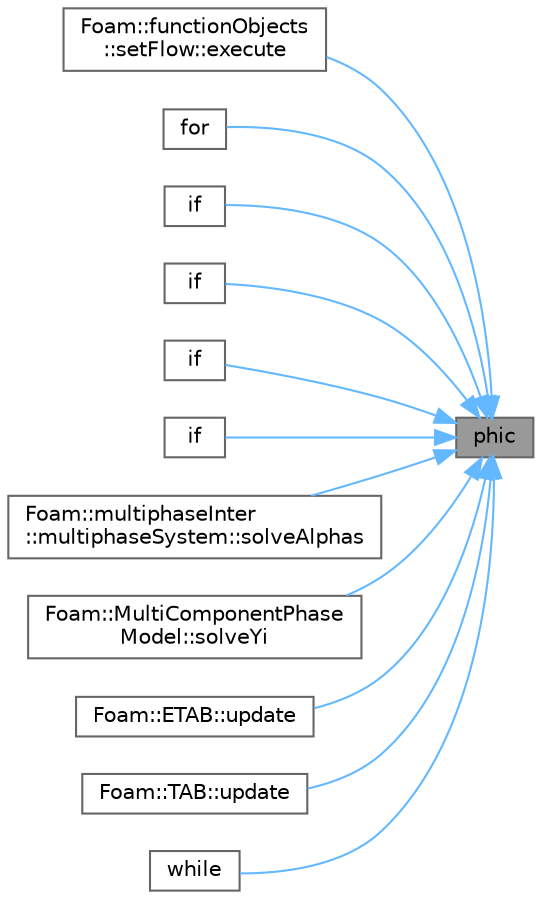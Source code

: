 digraph "phic"
{
 // LATEX_PDF_SIZE
  bgcolor="transparent";
  edge [fontname=Helvetica,fontsize=10,labelfontname=Helvetica,labelfontsize=10];
  node [fontname=Helvetica,fontsize=10,shape=box,height=0.2,width=0.4];
  rankdir="RL";
  Node1 [id="Node000001",label="phic",height=0.2,width=0.4,color="gray40", fillcolor="grey60", style="filled", fontcolor="black",tooltip=" "];
  Node1 -> Node2 [id="edge1_Node000001_Node000002",dir="back",color="steelblue1",style="solid",tooltip=" "];
  Node2 [id="Node000002",label="Foam::functionObjects\l::setFlow::execute",height=0.2,width=0.4,color="grey40", fillcolor="white", style="filled",URL="$classFoam_1_1functionObjects_1_1setFlow.html#ae006844a02161d12182ab372ca5c257b",tooltip=" "];
  Node1 -> Node3 [id="edge2_Node000001_Node000003",dir="back",color="steelblue1",style="solid",tooltip=" "];
  Node3 [id="Node000003",label="for",height=0.2,width=0.4,color="grey40", fillcolor="white", style="filled",URL="$MPPICInterFoam_2alphaEqn_8H.html#abf62427f7086d97acff425b47c4aa0a5",tooltip=" "];
  Node1 -> Node4 [id="edge3_Node000001_Node000004",dir="back",color="steelblue1",style="solid",tooltip=" "];
  Node4 [id="Node000004",label="if",height=0.2,width=0.4,color="grey40", fillcolor="white", style="filled",URL="$MPPICInterFoam_2alphaEqn_8H.html#a946d6cb8b6f8b3d888252d5448bcaed8",tooltip=" "];
  Node1 -> Node5 [id="edge4_Node000001_Node000005",dir="back",color="steelblue1",style="solid",tooltip=" "];
  Node5 [id="Node000005",label="if",height=0.2,width=0.4,color="grey40", fillcolor="white", style="filled",URL="$applications_2solvers_2lagrangian_2DPMFoam_2CourantNo_8H.html#a7249a5be96007daaf6a7fea1b25c3adc",tooltip=" "];
  Node1 -> Node6 [id="edge5_Node000001_Node000006",dir="back",color="steelblue1",style="solid",tooltip=" "];
  Node6 [id="Node000006",label="if",height=0.2,width=0.4,color="grey40", fillcolor="white", style="filled",URL="$combustion_2reactingFoam_2pcEqn_8H.html#a8b7f998449b569bf0b55d8c54cbac3cc",tooltip=" "];
  Node1 -> Node7 [id="edge6_Node000001_Node000007",dir="back",color="steelblue1",style="solid",tooltip=" "];
  Node7 [id="Node000007",label="if",height=0.2,width=0.4,color="grey40", fillcolor="white", style="filled",URL="$MPPICInterFoam_2alphaEqn_8H.html#aff42000a1c2bee6057d18c89ccf83058",tooltip=" "];
  Node1 -> Node8 [id="edge7_Node000001_Node000008",dir="back",color="steelblue1",style="solid",tooltip=" "];
  Node8 [id="Node000008",label="Foam::multiphaseInter\l::multiphaseSystem::solveAlphas",height=0.2,width=0.4,color="grey40", fillcolor="white", style="filled",URL="$classFoam_1_1multiphaseInter_1_1multiphaseSystem.html#afe5b9a184cdf03cf08521797483e55da",tooltip=" "];
  Node1 -> Node9 [id="edge8_Node000001_Node000009",dir="back",color="steelblue1",style="solid",tooltip=" "];
  Node9 [id="Node000009",label="Foam::MultiComponentPhase\lModel::solveYi",height=0.2,width=0.4,color="grey40", fillcolor="white", style="filled",URL="$classFoam_1_1MultiComponentPhaseModel.html#a37f783e4a0e70fbbe9fdbffea391b2b4",tooltip=" "];
  Node1 -> Node10 [id="edge9_Node000001_Node000010",dir="back",color="steelblue1",style="solid",tooltip=" "];
  Node10 [id="Node000010",label="Foam::ETAB::update",height=0.2,width=0.4,color="grey40", fillcolor="white", style="filled",URL="$classFoam_1_1ETAB.html#af86a08f997bc779309ec7d00e914e292",tooltip=" "];
  Node1 -> Node11 [id="edge10_Node000001_Node000011",dir="back",color="steelblue1",style="solid",tooltip=" "];
  Node11 [id="Node000011",label="Foam::TAB::update",height=0.2,width=0.4,color="grey40", fillcolor="white", style="filled",URL="$classFoam_1_1TAB.html#af86a08f997bc779309ec7d00e914e292",tooltip=" "];
  Node1 -> Node12 [id="edge11_Node000001_Node000012",dir="back",color="steelblue1",style="solid",tooltip=" "];
  Node12 [id="Node000012",label="while",height=0.2,width=0.4,color="grey40", fillcolor="white", style="filled",URL="$lagrangian_2DPMFoam_2DPMDyMFoam_2pEqn_8H.html#ab13470e79e249d04c443bf59be9ff31d",tooltip=" "];
}
